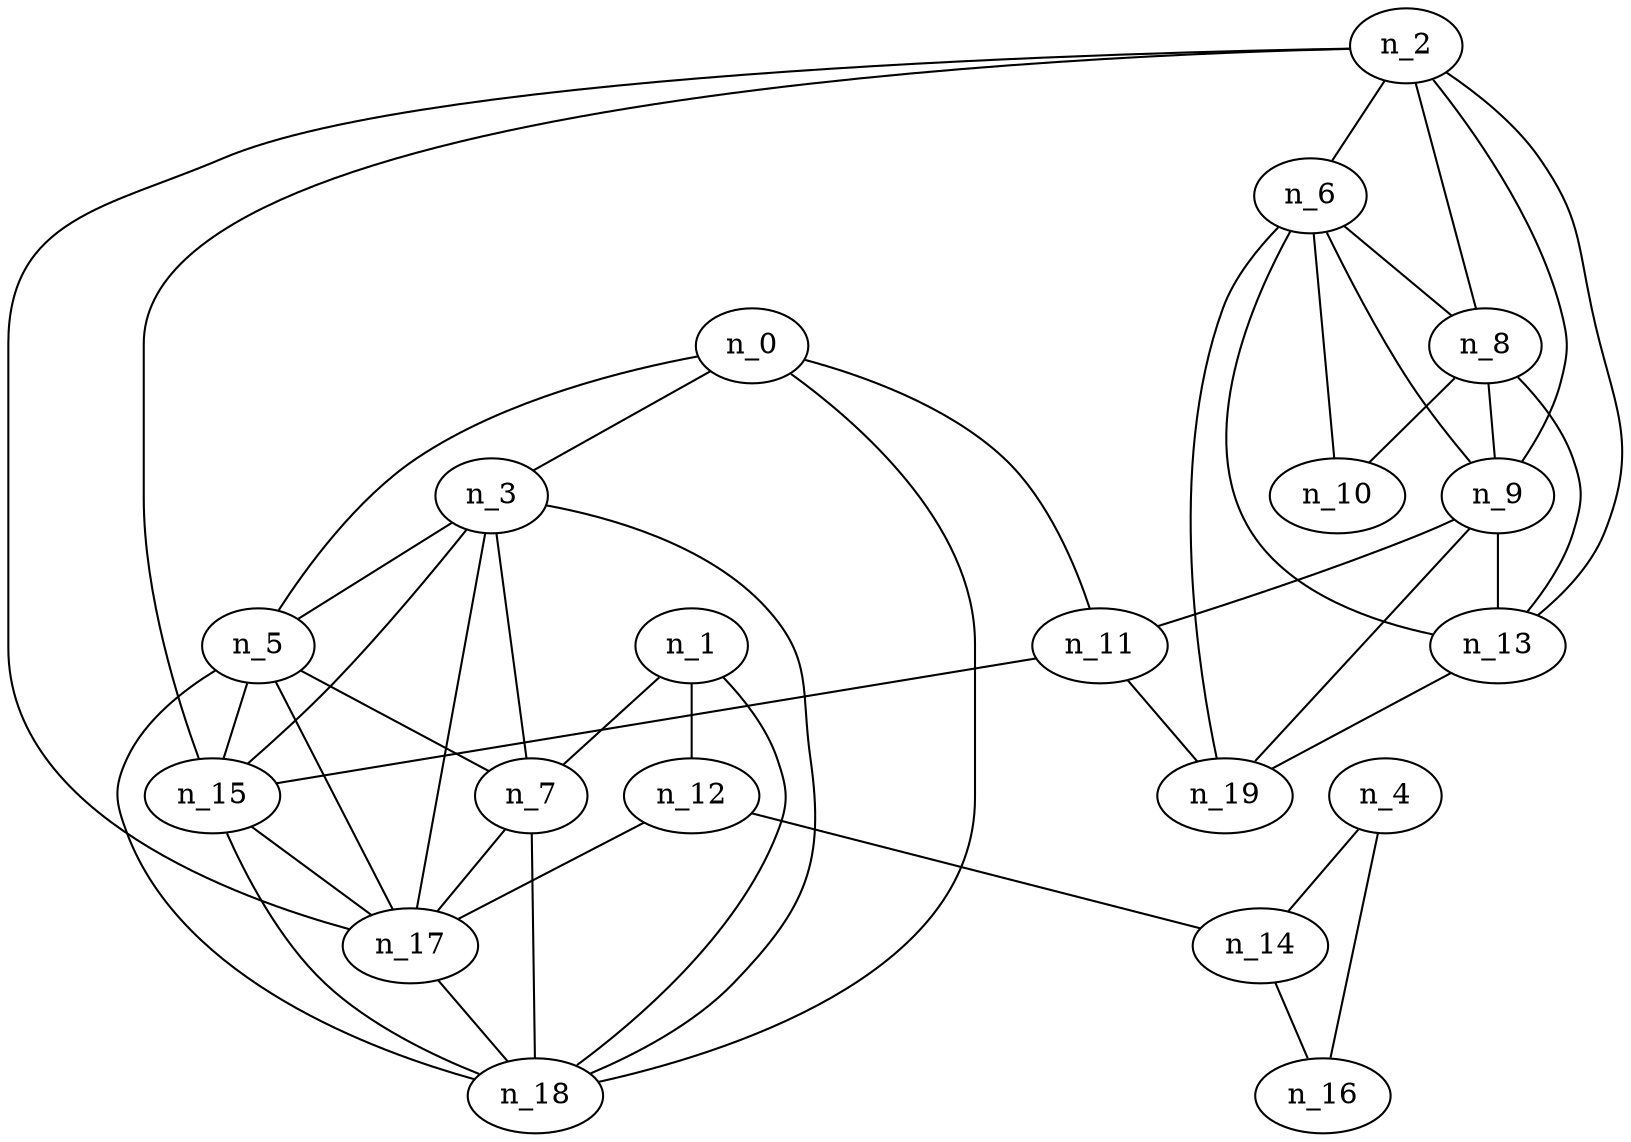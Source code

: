 graph grafoGeografico_20_30  {
n_0;
n_1;
n_2;
n_3;
n_4;
n_5;
n_6;
n_7;
n_8;
n_9;
n_10;
n_11;
n_12;
n_13;
n_14;
n_15;
n_16;
n_17;
n_18;
n_19;
n_0 -- n_3;
n_0 -- n_5;
n_0 -- n_11;
n_0 -- n_18;
n_1 -- n_7;
n_1 -- n_12;
n_1 -- n_18;
n_2 -- n_6;
n_2 -- n_8;
n_2 -- n_9;
n_2 -- n_13;
n_2 -- n_15;
n_2 -- n_17;
n_3 -- n_5;
n_3 -- n_7;
n_3 -- n_15;
n_3 -- n_17;
n_3 -- n_18;
n_4 -- n_14;
n_4 -- n_16;
n_5 -- n_7;
n_5 -- n_15;
n_5 -- n_17;
n_5 -- n_18;
n_6 -- n_8;
n_6 -- n_9;
n_6 -- n_10;
n_6 -- n_13;
n_6 -- n_19;
n_7 -- n_17;
n_7 -- n_18;
n_8 -- n_9;
n_8 -- n_10;
n_8 -- n_13;
n_9 -- n_11;
n_9 -- n_13;
n_9 -- n_19;
n_11 -- n_15;
n_11 -- n_19;
n_12 -- n_14;
n_12 -- n_17;
n_13 -- n_19;
n_14 -- n_16;
n_15 -- n_17;
n_15 -- n_18;
n_17 -- n_18;
}